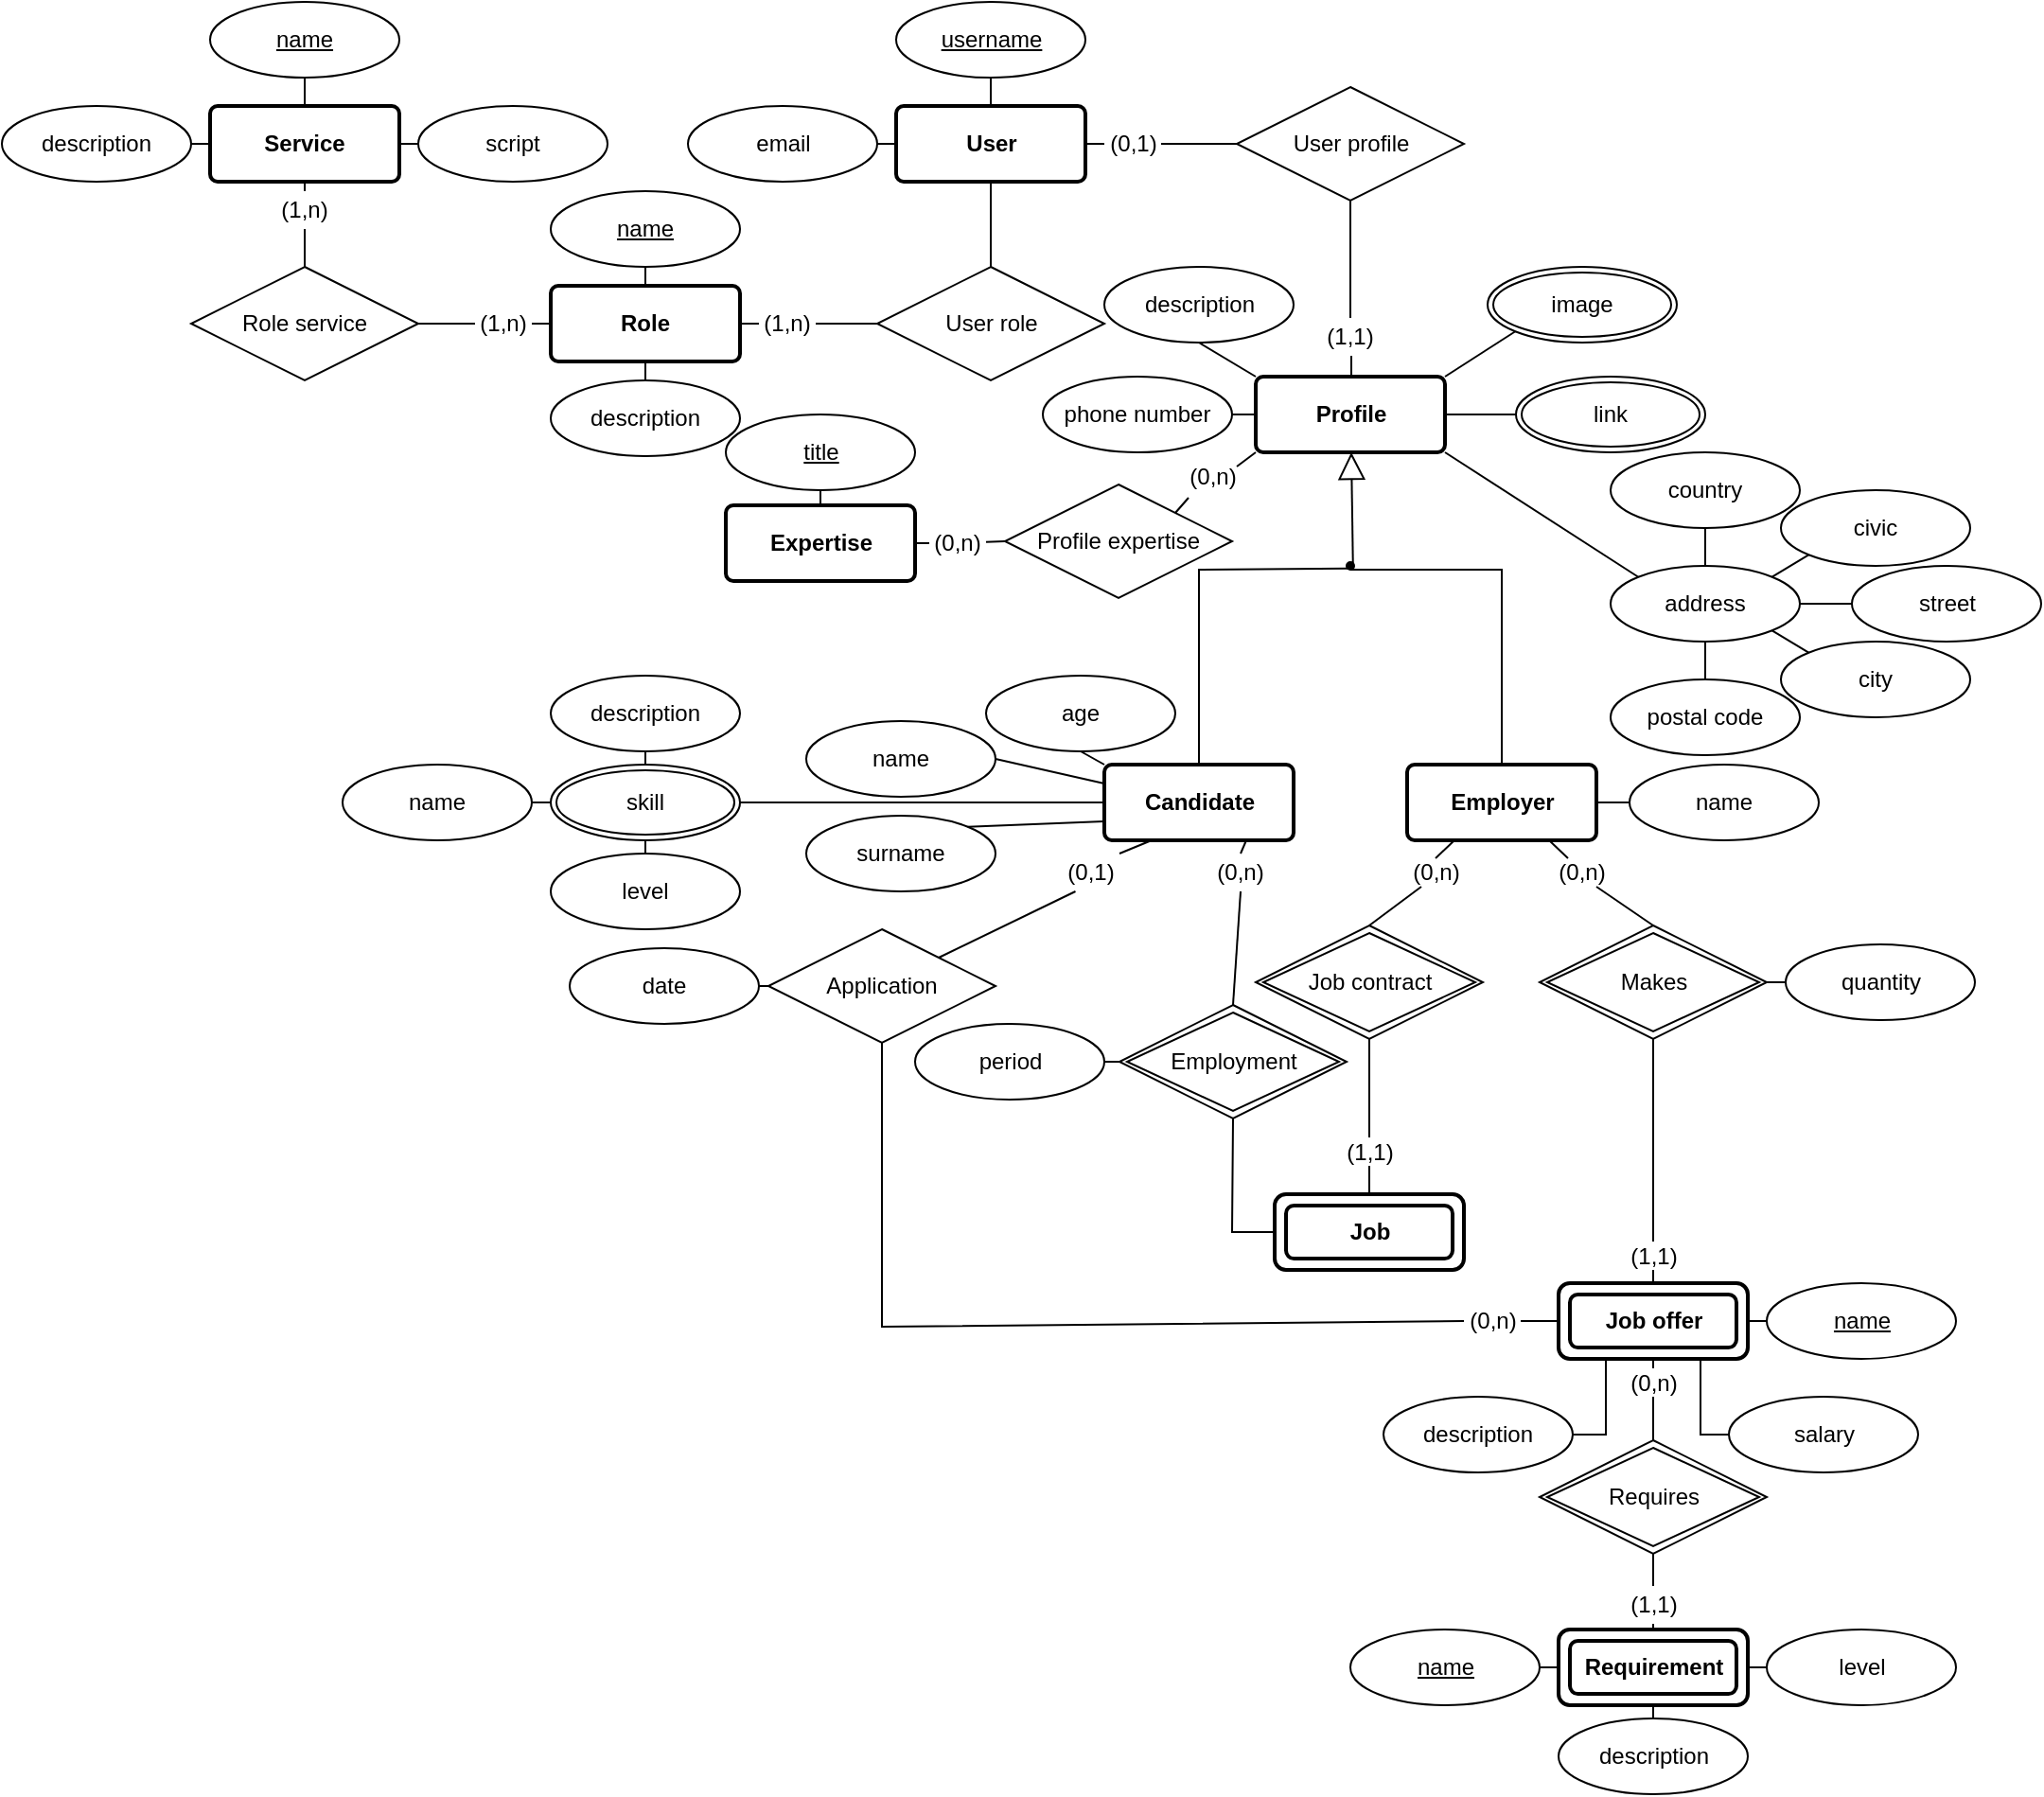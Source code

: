 <mxfile version="24.7.5">
  <diagram name="Page-1" id="YD4UdOr27y-NBHFN0ByS">
    <mxGraphModel dx="1221" dy="301" grid="1" gridSize="10" guides="1" tooltips="1" connect="1" arrows="1" fold="1" page="1" pageScale="1" pageWidth="850" pageHeight="1100" math="0" shadow="0">
      <root>
        <mxCell id="0" />
        <mxCell id="1" parent="0" />
        <mxCell id="elTZjFrcNAr7ZUx7Urip-50" value="&lt;b&gt;Candidate&lt;/b&gt;" style="rounded=1;arcSize=10;whiteSpace=wrap;html=1;align=center;strokeWidth=2;" parent="1" vertex="1">
          <mxGeometry x="222.5" y="443" width="100" height="40" as="geometry" />
        </mxCell>
        <mxCell id="elTZjFrcNAr7ZUx7Urip-51" value="&lt;b&gt;Employer&lt;/b&gt;" style="rounded=1;arcSize=10;whiteSpace=wrap;html=1;align=center;strokeWidth=2;" parent="1" vertex="1">
          <mxGeometry x="382.5" y="443" width="100" height="40" as="geometry" />
        </mxCell>
        <mxCell id="elTZjFrcNAr7ZUx7Urip-54" value="" style="verticalAlign=bottom;html=1;ellipse;fillColor=strokeColor;fontFamily=Helvetica;fontSize=11;fontColor=default;" parent="1" vertex="1">
          <mxGeometry x="350.5" y="336" width="4" height="4" as="geometry" />
        </mxCell>
        <mxCell id="elTZjFrcNAr7ZUx7Urip-55" value="" style="edgeStyle=elbowEdgeStyle;html=1;endSize=12;endArrow=block;endFill=0;elbow=horizontal;rounded=0;labelBackgroundColor=default;fontFamily=Helvetica;fontSize=11;fontColor=default;shape=connector;entryX=0.5;entryY=1;entryDx=0;entryDy=0;exitX=1;exitY=1;exitDx=0;exitDy=0;" parent="1" edge="1" source="elTZjFrcNAr7ZUx7Urip-54">
          <mxGeometry x="1" relative="1" as="geometry">
            <mxPoint x="352.5" y="278" as="targetPoint" />
            <mxPoint x="352.5" y="326" as="sourcePoint" />
          </mxGeometry>
        </mxCell>
        <mxCell id="elTZjFrcNAr7ZUx7Urip-56" value="" style="edgeStyle=elbowEdgeStyle;html=1;elbow=vertical;verticalAlign=bottom;endArrow=none;rounded=0;labelBackgroundColor=default;fontFamily=Helvetica;fontSize=11;fontColor=default;startSize=14;shape=connector;entryX=0.5;entryY=0;entryDx=0;entryDy=0;exitX=0.5;exitY=1;exitDx=0;exitDy=0;" parent="1" target="elTZjFrcNAr7ZUx7Urip-51" edge="1" source="elTZjFrcNAr7ZUx7Urip-54">
          <mxGeometry x="1" relative="1" as="geometry">
            <mxPoint x="422.5" y="353" as="targetPoint" />
            <Array as="points">
              <mxPoint x="430" y="340" />
            </Array>
            <mxPoint x="354.5" y="328" as="sourcePoint" />
          </mxGeometry>
        </mxCell>
        <mxCell id="elTZjFrcNAr7ZUx7Urip-57" value="" style="edgeStyle=elbowEdgeStyle;html=1;elbow=vertical;verticalAlign=bottom;endArrow=none;rounded=0;labelBackgroundColor=default;fontFamily=Helvetica;fontSize=11;fontColor=default;startSize=14;shape=connector;entryX=0.5;entryY=0;entryDx=0;entryDy=0;exitX=0;exitY=1;exitDx=0;exitDy=0;" parent="1" target="elTZjFrcNAr7ZUx7Urip-50" edge="1" source="elTZjFrcNAr7ZUx7Urip-54">
          <mxGeometry x="1" relative="1" as="geometry">
            <mxPoint x="282.5" y="353" as="targetPoint" />
            <Array as="points">
              <mxPoint x="273" y="340" />
            </Array>
            <mxPoint x="350.5" y="328" as="sourcePoint" />
          </mxGeometry>
        </mxCell>
        <mxCell id="elTZjFrcNAr7ZUx7Urip-62" value="" style="endArrow=none;html=1;rounded=0;entryX=0.75;entryY=1;entryDx=0;entryDy=0;exitX=0.5;exitY=0;exitDx=0;exitDy=0;" parent="1" source="CkRIOsrcOfZO_O2mwUMa-96" target="elTZjFrcNAr7ZUx7Urip-50" edge="1">
          <mxGeometry width="50" height="50" relative="1" as="geometry">
            <mxPoint x="90" y="677" as="sourcePoint" />
            <mxPoint x="200" y="717" as="targetPoint" />
          </mxGeometry>
        </mxCell>
        <mxCell id="elTZjFrcNAr7ZUx7Urip-63" value="" style="endArrow=none;html=1;rounded=0;entryX=0.5;entryY=1;entryDx=0;entryDy=0;exitX=0;exitY=0.5;exitDx=0;exitDy=0;" parent="1" source="elTZjFrcNAr7ZUx7Urip-80" target="elTZjFrcNAr7ZUx7Urip-82" edge="1">
          <mxGeometry width="50" height="50" relative="1" as="geometry">
            <mxPoint x="120" y="777" as="sourcePoint" />
            <mxPoint x="90" y="737" as="targetPoint" />
            <Array as="points">
              <mxPoint x="290" y="690" />
            </Array>
          </mxGeometry>
        </mxCell>
        <mxCell id="elTZjFrcNAr7ZUx7Urip-65" value="" style="endArrow=none;html=1;rounded=0;entryX=0.75;entryY=1;entryDx=0;entryDy=0;exitX=0.25;exitY=0;exitDx=0;exitDy=0;" parent="1" target="elTZjFrcNAr7ZUx7Urip-51" edge="1" source="CkRIOsrcOfZO_O2mwUMa-98">
          <mxGeometry width="50" height="50" relative="1" as="geometry">
            <mxPoint x="250" y="677" as="sourcePoint" />
            <mxPoint x="310" y="687" as="targetPoint" />
          </mxGeometry>
        </mxCell>
        <mxCell id="elTZjFrcNAr7ZUx7Urip-80" value="&lt;b&gt;Job&lt;/b&gt;" style="shape=ext;margin=3;double=1;whiteSpace=wrap;html=1;align=center;rounded=1;shadow=0;glass=0;strokeWidth=2;" parent="1" vertex="1">
          <mxGeometry x="312.5" y="670" width="100" height="40" as="geometry" />
        </mxCell>
        <mxCell id="elTZjFrcNAr7ZUx7Urip-82" value="Employment" style="shape=rhombus;double=1;perimeter=rhombusPerimeter;whiteSpace=wrap;html=1;align=center;" parent="1" vertex="1">
          <mxGeometry x="230.5" y="570" width="120" height="60" as="geometry" />
        </mxCell>
        <mxCell id="elTZjFrcNAr7ZUx7Urip-100" value="surname" style="ellipse;whiteSpace=wrap;html=1;align=center;" parent="1" vertex="1">
          <mxGeometry x="65" y="470" width="100" height="40" as="geometry" />
        </mxCell>
        <mxCell id="elTZjFrcNAr7ZUx7Urip-101" value="" style="endArrow=none;html=1;rounded=0;exitX=1;exitY=0;exitDx=0;exitDy=0;entryX=0;entryY=0.75;entryDx=0;entryDy=0;" parent="1" source="elTZjFrcNAr7ZUx7Urip-100" target="elTZjFrcNAr7ZUx7Urip-50" edge="1">
          <mxGeometry width="50" height="50" relative="1" as="geometry">
            <mxPoint x="170" y="600" as="sourcePoint" />
            <mxPoint x="220" y="550" as="targetPoint" />
          </mxGeometry>
        </mxCell>
        <mxCell id="elTZjFrcNAr7ZUx7Urip-102" value="age" style="ellipse;whiteSpace=wrap;html=1;align=center;" parent="1" vertex="1">
          <mxGeometry x="160" y="396" width="100" height="40" as="geometry" />
        </mxCell>
        <mxCell id="elTZjFrcNAr7ZUx7Urip-103" value="" style="endArrow=none;html=1;rounded=0;exitX=0.5;exitY=1;exitDx=0;exitDy=0;entryX=0;entryY=0;entryDx=0;entryDy=0;" parent="1" source="elTZjFrcNAr7ZUx7Urip-102" target="elTZjFrcNAr7ZUx7Urip-50" edge="1">
          <mxGeometry width="50" height="50" relative="1" as="geometry">
            <mxPoint x="160" y="680" as="sourcePoint" />
            <mxPoint x="210" y="630" as="targetPoint" />
            <Array as="points" />
          </mxGeometry>
        </mxCell>
        <mxCell id="elTZjFrcNAr7ZUx7Urip-107" value="link" style="ellipse;shape=doubleEllipse;margin=3;whiteSpace=wrap;html=1;align=center;" parent="1" vertex="1">
          <mxGeometry x="440" y="238" width="100" height="40" as="geometry" />
        </mxCell>
        <mxCell id="elTZjFrcNAr7ZUx7Urip-108" value="" style="endArrow=none;html=1;rounded=0;exitX=1;exitY=0.5;exitDx=0;exitDy=0;entryX=0;entryY=0.5;entryDx=0;entryDy=0;" parent="1" source="CkRIOsrcOfZO_O2mwUMa-38" target="elTZjFrcNAr7ZUx7Urip-107" edge="1">
          <mxGeometry width="50" height="50" relative="1" as="geometry">
            <mxPoint x="470" y="308" as="sourcePoint" />
            <mxPoint x="507.5" y="308" as="targetPoint" />
            <Array as="points" />
          </mxGeometry>
        </mxCell>
        <mxCell id="elTZjFrcNAr7ZUx7Urip-110" value="address" style="ellipse;whiteSpace=wrap;html=1;align=center;" parent="1" vertex="1">
          <mxGeometry x="490" y="338" width="100" height="40" as="geometry" />
        </mxCell>
        <mxCell id="elTZjFrcNAr7ZUx7Urip-112" value="city" style="ellipse;whiteSpace=wrap;html=1;align=center;" parent="1" vertex="1">
          <mxGeometry x="580" y="378" width="100" height="40" as="geometry" />
        </mxCell>
        <mxCell id="elTZjFrcNAr7ZUx7Urip-113" value="country" style="ellipse;whiteSpace=wrap;html=1;align=center;" parent="1" vertex="1">
          <mxGeometry x="490" y="278" width="100" height="40" as="geometry" />
        </mxCell>
        <mxCell id="elTZjFrcNAr7ZUx7Urip-114" value="postal code" style="ellipse;whiteSpace=wrap;html=1;align=center;" parent="1" vertex="1">
          <mxGeometry x="490" y="398" width="100" height="40" as="geometry" />
        </mxCell>
        <mxCell id="elTZjFrcNAr7ZUx7Urip-117" value="" style="endArrow=none;html=1;rounded=0;exitX=0.5;exitY=1;exitDx=0;exitDy=0;entryX=0.5;entryY=0;entryDx=0;entryDy=0;" parent="1" source="elTZjFrcNAr7ZUx7Urip-113" target="elTZjFrcNAr7ZUx7Urip-110" edge="1">
          <mxGeometry width="50" height="50" relative="1" as="geometry">
            <mxPoint x="645" y="513" as="sourcePoint" />
            <mxPoint x="695" y="463" as="targetPoint" />
          </mxGeometry>
        </mxCell>
        <mxCell id="elTZjFrcNAr7ZUx7Urip-118" value="" style="endArrow=none;html=1;rounded=0;exitX=0;exitY=0;exitDx=0;exitDy=0;entryX=1;entryY=1;entryDx=0;entryDy=0;" parent="1" source="elTZjFrcNAr7ZUx7Urip-112" target="elTZjFrcNAr7ZUx7Urip-110" edge="1">
          <mxGeometry width="50" height="50" relative="1" as="geometry">
            <mxPoint x="645" y="513" as="sourcePoint" />
            <mxPoint x="695" y="463" as="targetPoint" />
            <Array as="points" />
          </mxGeometry>
        </mxCell>
        <mxCell id="elTZjFrcNAr7ZUx7Urip-119" value="" style="endArrow=none;html=1;rounded=0;exitX=0.5;exitY=0;exitDx=0;exitDy=0;entryX=0.5;entryY=1;entryDx=0;entryDy=0;" parent="1" source="elTZjFrcNAr7ZUx7Urip-114" target="elTZjFrcNAr7ZUx7Urip-110" edge="1">
          <mxGeometry width="50" height="50" relative="1" as="geometry">
            <mxPoint x="645" y="513" as="sourcePoint" />
            <mxPoint x="695" y="463" as="targetPoint" />
            <Array as="points" />
          </mxGeometry>
        </mxCell>
        <mxCell id="elTZjFrcNAr7ZUx7Urip-120" value="image" style="ellipse;shape=doubleEllipse;margin=3;whiteSpace=wrap;html=1;align=center;" parent="1" vertex="1">
          <mxGeometry x="425" y="180" width="100" height="40" as="geometry" />
        </mxCell>
        <mxCell id="elTZjFrcNAr7ZUx7Urip-121" value="" style="endArrow=none;html=1;rounded=0;exitX=1;exitY=0;exitDx=0;exitDy=0;entryX=0;entryY=1;entryDx=0;entryDy=0;" parent="1" source="CkRIOsrcOfZO_O2mwUMa-38" target="elTZjFrcNAr7ZUx7Urip-120" edge="1">
          <mxGeometry width="50" height="50" relative="1" as="geometry">
            <mxPoint x="90" y="580" as="sourcePoint" />
            <mxPoint x="450" y="220" as="targetPoint" />
            <Array as="points" />
          </mxGeometry>
        </mxCell>
        <mxCell id="elTZjFrcNAr7ZUx7Urip-123" value="civic" style="ellipse;whiteSpace=wrap;html=1;align=center;" parent="1" vertex="1">
          <mxGeometry x="580" y="298" width="100" height="40" as="geometry" />
        </mxCell>
        <mxCell id="elTZjFrcNAr7ZUx7Urip-124" value="" style="endArrow=none;html=1;rounded=0;exitX=1;exitY=0;exitDx=0;exitDy=0;entryX=0;entryY=1;entryDx=0;entryDy=0;" parent="1" source="elTZjFrcNAr7ZUx7Urip-110" target="elTZjFrcNAr7ZUx7Urip-123" edge="1">
          <mxGeometry width="50" height="50" relative="1" as="geometry">
            <mxPoint x="675" y="503" as="sourcePoint" />
            <mxPoint x="725" y="453" as="targetPoint" />
            <Array as="points" />
          </mxGeometry>
        </mxCell>
        <mxCell id="elTZjFrcNAr7ZUx7Urip-125" value="street" style="ellipse;whiteSpace=wrap;html=1;align=center;" parent="1" vertex="1">
          <mxGeometry x="617.5" y="338" width="100" height="40" as="geometry" />
        </mxCell>
        <mxCell id="elTZjFrcNAr7ZUx7Urip-126" value="" style="endArrow=none;html=1;rounded=0;exitX=0;exitY=0.5;exitDx=0;exitDy=0;entryX=1;entryY=0.5;entryDx=0;entryDy=0;" parent="1" source="elTZjFrcNAr7ZUx7Urip-125" target="elTZjFrcNAr7ZUx7Urip-110" edge="1">
          <mxGeometry width="50" height="50" relative="1" as="geometry">
            <mxPoint x="675" y="503" as="sourcePoint" />
            <mxPoint x="725" y="453" as="targetPoint" />
            <Array as="points" />
          </mxGeometry>
        </mxCell>
        <mxCell id="RUPjmpTVuGnKyJf_UnIQ-4" value="skill" style="ellipse;shape=doubleEllipse;margin=3;whiteSpace=wrap;html=1;align=center;" parent="1" vertex="1">
          <mxGeometry x="-70" y="443" width="100" height="40" as="geometry" />
        </mxCell>
        <mxCell id="RUPjmpTVuGnKyJf_UnIQ-5" value="name" style="ellipse;whiteSpace=wrap;html=1;align=center;" parent="1" vertex="1">
          <mxGeometry x="-180" y="443" width="100" height="40" as="geometry" />
        </mxCell>
        <mxCell id="RUPjmpTVuGnKyJf_UnIQ-6" value="level" style="ellipse;whiteSpace=wrap;html=1;align=center;" parent="1" vertex="1">
          <mxGeometry x="-70" y="490" width="100" height="40" as="geometry" />
        </mxCell>
        <mxCell id="RUPjmpTVuGnKyJf_UnIQ-7" value="" style="endArrow=none;html=1;rounded=0;entryX=1;entryY=0.5;entryDx=0;entryDy=0;exitX=0;exitY=0.5;exitDx=0;exitDy=0;" parent="1" source="RUPjmpTVuGnKyJf_UnIQ-4" target="RUPjmpTVuGnKyJf_UnIQ-5" edge="1">
          <mxGeometry relative="1" as="geometry">
            <mxPoint x="-20" y="433" as="sourcePoint" />
            <mxPoint x="140" y="433" as="targetPoint" />
            <Array as="points" />
          </mxGeometry>
        </mxCell>
        <mxCell id="RUPjmpTVuGnKyJf_UnIQ-8" value="" style="endArrow=none;html=1;rounded=0;exitX=0.5;exitY=0;exitDx=0;exitDy=0;entryX=0.5;entryY=1;entryDx=0;entryDy=0;" parent="1" source="RUPjmpTVuGnKyJf_UnIQ-6" target="RUPjmpTVuGnKyJf_UnIQ-4" edge="1">
          <mxGeometry relative="1" as="geometry">
            <mxPoint x="-20" y="433" as="sourcePoint" />
            <mxPoint x="140" y="433" as="targetPoint" />
            <Array as="points" />
          </mxGeometry>
        </mxCell>
        <mxCell id="RUPjmpTVuGnKyJf_UnIQ-9" value="" style="endArrow=none;html=1;rounded=0;exitX=0.5;exitY=0;exitDx=0;exitDy=0;entryX=0.5;entryY=1;entryDx=0;entryDy=0;" parent="1" source="RUPjmpTVuGnKyJf_UnIQ-4" target="RUPjmpTVuGnKyJf_UnIQ-10" edge="1">
          <mxGeometry relative="1" as="geometry">
            <mxPoint x="60" y="573" as="sourcePoint" />
            <mxPoint x="220" y="573" as="targetPoint" />
          </mxGeometry>
        </mxCell>
        <mxCell id="RUPjmpTVuGnKyJf_UnIQ-10" value="description" style="ellipse;whiteSpace=wrap;html=1;align=center;" parent="1" vertex="1">
          <mxGeometry x="-70" y="396" width="100" height="40" as="geometry" />
        </mxCell>
        <mxCell id="RUPjmpTVuGnKyJf_UnIQ-11" value="" style="endArrow=none;html=1;rounded=0;entryX=0;entryY=0.5;entryDx=0;entryDy=0;exitX=1;exitY=0.5;exitDx=0;exitDy=0;" parent="1" source="RUPjmpTVuGnKyJf_UnIQ-4" target="elTZjFrcNAr7ZUx7Urip-50" edge="1">
          <mxGeometry width="50" height="50" relative="1" as="geometry">
            <mxPoint x="10" y="700" as="sourcePoint" />
            <mxPoint x="60" y="650" as="targetPoint" />
            <Array as="points" />
          </mxGeometry>
        </mxCell>
        <mxCell id="RUPjmpTVuGnKyJf_UnIQ-12" value="Application" style="shape=rhombus;perimeter=rhombusPerimeter;whiteSpace=wrap;html=1;align=center;" parent="1" vertex="1">
          <mxGeometry x="45" y="530" width="120" height="60" as="geometry" />
        </mxCell>
        <mxCell id="RUPjmpTVuGnKyJf_UnIQ-13" value="" style="endArrow=none;html=1;rounded=0;exitX=0.25;exitY=1;exitDx=0;exitDy=0;entryX=1;entryY=0;entryDx=0;entryDy=0;" parent="1" source="CkRIOsrcOfZO_O2mwUMa-94" target="RUPjmpTVuGnKyJf_UnIQ-12" edge="1">
          <mxGeometry width="50" height="50" relative="1" as="geometry">
            <mxPoint x="90" y="780" as="sourcePoint" />
            <mxPoint x="140" y="730" as="targetPoint" />
            <Array as="points" />
          </mxGeometry>
        </mxCell>
        <mxCell id="RUPjmpTVuGnKyJf_UnIQ-14" value="" style="endArrow=none;html=1;rounded=0;exitX=0.5;exitY=1;exitDx=0;exitDy=0;entryX=0;entryY=0.5;entryDx=0;entryDy=0;" parent="1" source="RUPjmpTVuGnKyJf_UnIQ-12" target="CkRIOsrcOfZO_O2mwUMa-87" edge="1">
          <mxGeometry width="50" height="50" relative="1" as="geometry">
            <mxPoint x="50" y="780" as="sourcePoint" />
            <mxPoint x="100" y="730" as="targetPoint" />
            <Array as="points">
              <mxPoint x="105" y="740" />
            </Array>
          </mxGeometry>
        </mxCell>
        <mxCell id="RUPjmpTVuGnKyJf_UnIQ-19" value="date" style="ellipse;whiteSpace=wrap;html=1;align=center;" parent="1" vertex="1">
          <mxGeometry x="-60" y="540" width="100" height="40" as="geometry" />
        </mxCell>
        <mxCell id="RUPjmpTVuGnKyJf_UnIQ-20" value="" style="endArrow=none;html=1;rounded=0;entryX=1;entryY=0.5;entryDx=0;entryDy=0;exitX=0;exitY=0.5;exitDx=0;exitDy=0;" parent="1" source="RUPjmpTVuGnKyJf_UnIQ-12" target="RUPjmpTVuGnKyJf_UnIQ-19" edge="1">
          <mxGeometry width="50" height="50" relative="1" as="geometry">
            <mxPoint x="230" y="613" as="sourcePoint" />
            <mxPoint x="280" y="563" as="targetPoint" />
          </mxGeometry>
        </mxCell>
        <mxCell id="RUPjmpTVuGnKyJf_UnIQ-21" value="period" style="ellipse;whiteSpace=wrap;html=1;align=center;" parent="1" vertex="1">
          <mxGeometry x="122.5" y="580" width="100" height="40" as="geometry" />
        </mxCell>
        <mxCell id="RUPjmpTVuGnKyJf_UnIQ-23" value="" style="endArrow=none;html=1;rounded=0;entryX=1;entryY=0.5;entryDx=0;entryDy=0;exitX=0;exitY=0.5;exitDx=0;exitDy=0;" parent="1" source="elTZjFrcNAr7ZUx7Urip-82" target="RUPjmpTVuGnKyJf_UnIQ-21" edge="1">
          <mxGeometry width="50" height="50" relative="1" as="geometry">
            <mxPoint x="110" y="800" as="sourcePoint" />
            <mxPoint x="160" y="750" as="targetPoint" />
            <Array as="points" />
          </mxGeometry>
        </mxCell>
        <mxCell id="CkRIOsrcOfZO_O2mwUMa-1" value="&lt;b&gt;User&lt;/b&gt;" style="rounded=1;arcSize=10;whiteSpace=wrap;html=1;align=center;strokeWidth=2;" vertex="1" parent="1">
          <mxGeometry x="112.5" y="95" width="100" height="40" as="geometry" />
        </mxCell>
        <mxCell id="CkRIOsrcOfZO_O2mwUMa-2" value="username" style="ellipse;whiteSpace=wrap;html=1;align=center;fontStyle=4;strokeWidth=1;" vertex="1" parent="1">
          <mxGeometry x="112.5" y="40" width="100" height="40" as="geometry" />
        </mxCell>
        <mxCell id="CkRIOsrcOfZO_O2mwUMa-3" value="email" style="ellipse;whiteSpace=wrap;html=1;align=center;" vertex="1" parent="1">
          <mxGeometry x="2.5" y="95" width="100" height="40" as="geometry" />
        </mxCell>
        <mxCell id="CkRIOsrcOfZO_O2mwUMa-4" value="&lt;b&gt;Service&lt;/b&gt;" style="rounded=1;arcSize=10;whiteSpace=wrap;html=1;align=center;strokeWidth=2;" vertex="1" parent="1">
          <mxGeometry x="-250" y="95" width="100" height="40" as="geometry" />
        </mxCell>
        <mxCell id="CkRIOsrcOfZO_O2mwUMa-5" value="name" style="ellipse;whiteSpace=wrap;html=1;align=center;fontStyle=4;strokeWidth=1;" vertex="1" parent="1">
          <mxGeometry x="-250" y="40" width="100" height="40" as="geometry" />
        </mxCell>
        <mxCell id="CkRIOsrcOfZO_O2mwUMa-6" value="description" style="ellipse;whiteSpace=wrap;html=1;align=center;" vertex="1" parent="1">
          <mxGeometry x="-360" y="95" width="100" height="40" as="geometry" />
        </mxCell>
        <mxCell id="CkRIOsrcOfZO_O2mwUMa-7" value="script" style="ellipse;whiteSpace=wrap;html=1;align=center;" vertex="1" parent="1">
          <mxGeometry x="-140" y="95" width="100" height="40" as="geometry" />
        </mxCell>
        <mxCell id="CkRIOsrcOfZO_O2mwUMa-8" value="&lt;b&gt;Role&lt;/b&gt;" style="rounded=1;arcSize=10;whiteSpace=wrap;html=1;align=center;strokeWidth=2;" vertex="1" parent="1">
          <mxGeometry x="-70" y="190" width="100" height="40" as="geometry" />
        </mxCell>
        <mxCell id="CkRIOsrcOfZO_O2mwUMa-9" value="name" style="ellipse;whiteSpace=wrap;html=1;align=center;fontStyle=4;strokeWidth=1;" vertex="1" parent="1">
          <mxGeometry x="-70" y="140" width="100" height="40" as="geometry" />
        </mxCell>
        <mxCell id="CkRIOsrcOfZO_O2mwUMa-10" value="description" style="ellipse;whiteSpace=wrap;html=1;align=center;" vertex="1" parent="1">
          <mxGeometry x="-70" y="240" width="100" height="40" as="geometry" />
        </mxCell>
        <mxCell id="CkRIOsrcOfZO_O2mwUMa-11" value="" style="endArrow=none;html=1;rounded=0;exitX=0.5;exitY=1;exitDx=0;exitDy=0;entryX=0.5;entryY=0;entryDx=0;entryDy=0;" edge="1" parent="1" source="CkRIOsrcOfZO_O2mwUMa-2" target="CkRIOsrcOfZO_O2mwUMa-1">
          <mxGeometry width="50" height="50" relative="1" as="geometry">
            <mxPoint x="330" y="320" as="sourcePoint" />
            <mxPoint x="380" y="270" as="targetPoint" />
          </mxGeometry>
        </mxCell>
        <mxCell id="CkRIOsrcOfZO_O2mwUMa-12" value="" style="endArrow=none;html=1;rounded=0;exitX=1;exitY=0.5;exitDx=0;exitDy=0;entryX=0;entryY=0.5;entryDx=0;entryDy=0;" edge="1" parent="1" source="CkRIOsrcOfZO_O2mwUMa-3" target="CkRIOsrcOfZO_O2mwUMa-1">
          <mxGeometry width="50" height="50" relative="1" as="geometry">
            <mxPoint x="330" y="320" as="sourcePoint" />
            <mxPoint x="380" y="270" as="targetPoint" />
          </mxGeometry>
        </mxCell>
        <mxCell id="CkRIOsrcOfZO_O2mwUMa-13" value="" style="endArrow=none;html=1;rounded=0;exitX=1;exitY=0.5;exitDx=0;exitDy=0;entryX=0;entryY=0.5;entryDx=0;entryDy=0;" edge="1" parent="1" source="CkRIOsrcOfZO_O2mwUMa-6" target="CkRIOsrcOfZO_O2mwUMa-4">
          <mxGeometry width="50" height="50" relative="1" as="geometry">
            <mxPoint x="-90" y="230" as="sourcePoint" />
            <mxPoint x="-40" y="180" as="targetPoint" />
          </mxGeometry>
        </mxCell>
        <mxCell id="CkRIOsrcOfZO_O2mwUMa-14" value="" style="endArrow=none;html=1;rounded=0;exitX=0.5;exitY=1;exitDx=0;exitDy=0;entryX=0.5;entryY=0;entryDx=0;entryDy=0;" edge="1" parent="1" source="CkRIOsrcOfZO_O2mwUMa-5" target="CkRIOsrcOfZO_O2mwUMa-4">
          <mxGeometry width="50" height="50" relative="1" as="geometry">
            <mxPoint x="-90" y="230" as="sourcePoint" />
            <mxPoint x="-40" y="180" as="targetPoint" />
          </mxGeometry>
        </mxCell>
        <mxCell id="CkRIOsrcOfZO_O2mwUMa-15" value="" style="endArrow=none;html=1;rounded=0;exitX=1;exitY=0.5;exitDx=0;exitDy=0;entryX=0;entryY=0.5;entryDx=0;entryDy=0;" edge="1" parent="1" source="CkRIOsrcOfZO_O2mwUMa-4" target="CkRIOsrcOfZO_O2mwUMa-7">
          <mxGeometry width="50" height="50" relative="1" as="geometry">
            <mxPoint x="-90" y="230" as="sourcePoint" />
            <mxPoint x="-40" y="180" as="targetPoint" />
          </mxGeometry>
        </mxCell>
        <mxCell id="CkRIOsrcOfZO_O2mwUMa-16" value="" style="endArrow=none;html=1;rounded=0;exitX=0.5;exitY=1;exitDx=0;exitDy=0;entryX=0.5;entryY=0;entryDx=0;entryDy=0;" edge="1" parent="1" source="CkRIOsrcOfZO_O2mwUMa-9" target="CkRIOsrcOfZO_O2mwUMa-8">
          <mxGeometry width="50" height="50" relative="1" as="geometry">
            <mxPoint x="-40" y="280" as="sourcePoint" />
            <mxPoint x="10" y="230" as="targetPoint" />
          </mxGeometry>
        </mxCell>
        <mxCell id="CkRIOsrcOfZO_O2mwUMa-17" value="" style="endArrow=none;html=1;rounded=0;exitX=0;exitY=0.5;exitDx=0;exitDy=0;entryX=1;entryY=0.5;entryDx=0;entryDy=0;" edge="1" parent="1" source="CkRIOsrcOfZO_O2mwUMa-30" target="CkRIOsrcOfZO_O2mwUMa-8">
          <mxGeometry width="50" height="50" relative="1" as="geometry">
            <mxPoint x="370" y="350" as="sourcePoint" />
            <mxPoint x="500" y="300" as="targetPoint" />
            <Array as="points" />
          </mxGeometry>
        </mxCell>
        <mxCell id="CkRIOsrcOfZO_O2mwUMa-18" value="" style="endArrow=none;html=1;rounded=0;entryX=0;entryY=0.5;entryDx=0;entryDy=0;exitX=1;exitY=0.5;exitDx=0;exitDy=0;" edge="1" parent="1" source="CkRIOsrcOfZO_O2mwUMa-28" target="CkRIOsrcOfZO_O2mwUMa-8">
          <mxGeometry width="50" height="50" relative="1" as="geometry">
            <mxPoint x="177" y="130" as="sourcePoint" />
            <mxPoint x="297" y="160" as="targetPoint" />
          </mxGeometry>
        </mxCell>
        <mxCell id="CkRIOsrcOfZO_O2mwUMa-19" value="User role" style="shape=rhombus;perimeter=rhombusPerimeter;whiteSpace=wrap;html=1;align=center;" vertex="1" parent="1">
          <mxGeometry x="102.5" y="180" width="120" height="60" as="geometry" />
        </mxCell>
        <mxCell id="CkRIOsrcOfZO_O2mwUMa-20" value="" style="endArrow=none;html=1;rounded=0;exitX=0.5;exitY=1;exitDx=0;exitDy=0;entryX=0.5;entryY=0;entryDx=0;entryDy=0;" edge="1" parent="1" source="CkRIOsrcOfZO_O2mwUMa-1" target="CkRIOsrcOfZO_O2mwUMa-19">
          <mxGeometry width="50" height="50" relative="1" as="geometry">
            <mxPoint x="450" y="260" as="sourcePoint" />
            <mxPoint x="520" y="245" as="targetPoint" />
            <Array as="points" />
          </mxGeometry>
        </mxCell>
        <mxCell id="CkRIOsrcOfZO_O2mwUMa-21" value="Role service" style="shape=rhombus;perimeter=rhombusPerimeter;whiteSpace=wrap;html=1;align=center;" vertex="1" parent="1">
          <mxGeometry x="-260" y="180" width="120" height="60" as="geometry" />
        </mxCell>
        <mxCell id="CkRIOsrcOfZO_O2mwUMa-22" value="" style="endArrow=none;html=1;rounded=0;exitX=0.5;exitY=1;exitDx=0;exitDy=0;entryX=0.5;entryY=0;entryDx=0;entryDy=0;" edge="1" parent="1" source="CkRIOsrcOfZO_O2mwUMa-26" target="CkRIOsrcOfZO_O2mwUMa-21">
          <mxGeometry width="50" height="50" relative="1" as="geometry">
            <mxPoint x="70" y="205" as="sourcePoint" />
            <mxPoint x="-200" y="180" as="targetPoint" />
          </mxGeometry>
        </mxCell>
        <mxCell id="CkRIOsrcOfZO_O2mwUMa-23" value="" style="endArrow=none;html=1;rounded=0;exitX=0.5;exitY=1;exitDx=0;exitDy=0;entryX=0.5;entryY=0;entryDx=0;entryDy=0;" edge="1" parent="1" source="CkRIOsrcOfZO_O2mwUMa-8" target="CkRIOsrcOfZO_O2mwUMa-10">
          <mxGeometry width="50" height="50" relative="1" as="geometry">
            <mxPoint x="-260" y="270" as="sourcePoint" />
            <mxPoint x="-210" y="220" as="targetPoint" />
          </mxGeometry>
        </mxCell>
        <mxCell id="CkRIOsrcOfZO_O2mwUMa-24" value="" style="endArrow=none;html=1;rounded=0;entryX=1;entryY=0.5;entryDx=0;entryDy=0;exitX=0;exitY=0.5;exitDx=0;exitDy=0;" edge="1" parent="1" source="CkRIOsrcOfZO_O2mwUMa-31" target="CkRIOsrcOfZO_O2mwUMa-1">
          <mxGeometry width="50" height="50" relative="1" as="geometry">
            <mxPoint x="220" y="460" as="sourcePoint" />
            <mxPoint x="270" y="410" as="targetPoint" />
          </mxGeometry>
        </mxCell>
        <mxCell id="CkRIOsrcOfZO_O2mwUMa-25" value="" style="endArrow=none;html=1;rounded=0;exitX=0.5;exitY=1;exitDx=0;exitDy=0;entryX=0.5;entryY=0;entryDx=0;entryDy=0;" edge="1" parent="1" source="CkRIOsrcOfZO_O2mwUMa-4" target="CkRIOsrcOfZO_O2mwUMa-26">
          <mxGeometry width="50" height="50" relative="1" as="geometry">
            <mxPoint x="-200" y="135" as="sourcePoint" />
            <mxPoint x="-200" y="180" as="targetPoint" />
          </mxGeometry>
        </mxCell>
        <mxCell id="CkRIOsrcOfZO_O2mwUMa-26" value="(1,n)" style="text;html=1;align=center;verticalAlign=middle;whiteSpace=wrap;rounded=0;" vertex="1" parent="1">
          <mxGeometry x="-215" y="140" width="30" height="20" as="geometry" />
        </mxCell>
        <mxCell id="CkRIOsrcOfZO_O2mwUMa-27" value="" style="endArrow=none;html=1;rounded=0;entryX=0;entryY=0.5;entryDx=0;entryDy=0;exitX=1;exitY=0.5;exitDx=0;exitDy=0;" edge="1" parent="1" source="CkRIOsrcOfZO_O2mwUMa-21" target="CkRIOsrcOfZO_O2mwUMa-28">
          <mxGeometry width="50" height="50" relative="1" as="geometry">
            <mxPoint x="-140" y="210" as="sourcePoint" />
            <mxPoint x="-27" y="210" as="targetPoint" />
          </mxGeometry>
        </mxCell>
        <mxCell id="CkRIOsrcOfZO_O2mwUMa-28" value="(1,n)" style="text;html=1;align=center;verticalAlign=middle;whiteSpace=wrap;rounded=0;" vertex="1" parent="1">
          <mxGeometry x="-110" y="200" width="30" height="20" as="geometry" />
        </mxCell>
        <mxCell id="CkRIOsrcOfZO_O2mwUMa-29" value="" style="endArrow=none;html=1;rounded=0;exitX=0;exitY=0.5;exitDx=0;exitDy=0;entryX=1;entryY=0.5;entryDx=0;entryDy=0;" edge="1" parent="1" source="CkRIOsrcOfZO_O2mwUMa-19" target="CkRIOsrcOfZO_O2mwUMa-30">
          <mxGeometry width="50" height="50" relative="1" as="geometry">
            <mxPoint x="103" y="210" as="sourcePoint" />
            <mxPoint x="30" y="210" as="targetPoint" />
            <Array as="points" />
          </mxGeometry>
        </mxCell>
        <mxCell id="CkRIOsrcOfZO_O2mwUMa-30" value="(1,n)" style="text;html=1;align=center;verticalAlign=middle;whiteSpace=wrap;rounded=0;" vertex="1" parent="1">
          <mxGeometry x="40" y="200" width="30" height="20" as="geometry" />
        </mxCell>
        <mxCell id="CkRIOsrcOfZO_O2mwUMa-31" value="(0,1)" style="text;html=1;align=center;verticalAlign=middle;whiteSpace=wrap;rounded=0;" vertex="1" parent="1">
          <mxGeometry x="222.5" y="105" width="30" height="20" as="geometry" />
        </mxCell>
        <mxCell id="CkRIOsrcOfZO_O2mwUMa-32" value="User profile" style="shape=rhombus;perimeter=rhombusPerimeter;whiteSpace=wrap;html=1;align=center;" vertex="1" parent="1">
          <mxGeometry x="292.5" y="85" width="120" height="60" as="geometry" />
        </mxCell>
        <mxCell id="CkRIOsrcOfZO_O2mwUMa-33" value="" style="endArrow=none;html=1;rounded=0;entryX=1;entryY=0.5;entryDx=0;entryDy=0;exitX=0;exitY=0.5;exitDx=0;exitDy=0;" edge="1" parent="1">
          <mxGeometry width="50" height="50" relative="1" as="geometry">
            <mxPoint x="222.5" y="115" as="sourcePoint" />
            <mxPoint x="213" y="115" as="targetPoint" />
          </mxGeometry>
        </mxCell>
        <mxCell id="CkRIOsrcOfZO_O2mwUMa-34" value="" style="endArrow=none;html=1;rounded=0;entryX=0.5;entryY=1;entryDx=0;entryDy=0;exitX=0.5;exitY=0;exitDx=0;exitDy=0;" edge="1" parent="1" source="CkRIOsrcOfZO_O2mwUMa-37" target="CkRIOsrcOfZO_O2mwUMa-32">
          <mxGeometry width="50" height="50" relative="1" as="geometry">
            <mxPoint x="220" y="460" as="sourcePoint" />
            <mxPoint x="270" y="410" as="targetPoint" />
          </mxGeometry>
        </mxCell>
        <mxCell id="CkRIOsrcOfZO_O2mwUMa-35" value="" style="endArrow=none;html=1;rounded=0;entryX=1;entryY=0.5;entryDx=0;entryDy=0;exitX=0;exitY=0.5;exitDx=0;exitDy=0;" edge="1" parent="1" source="CkRIOsrcOfZO_O2mwUMa-32">
          <mxGeometry width="50" height="50" relative="1" as="geometry">
            <mxPoint x="293" y="115" as="sourcePoint" />
            <mxPoint x="252.5" y="115" as="targetPoint" />
          </mxGeometry>
        </mxCell>
        <mxCell id="CkRIOsrcOfZO_O2mwUMa-37" value="(1,1)" style="text;html=1;align=center;verticalAlign=middle;whiteSpace=wrap;rounded=0;" vertex="1" parent="1">
          <mxGeometry x="337" y="207" width="31" height="20" as="geometry" />
        </mxCell>
        <mxCell id="CkRIOsrcOfZO_O2mwUMa-38" value="&lt;b&gt;Profile&lt;/b&gt;" style="rounded=1;arcSize=10;whiteSpace=wrap;html=1;align=center;strokeWidth=2;" vertex="1" parent="1">
          <mxGeometry x="302.5" y="238" width="100" height="40" as="geometry" />
        </mxCell>
        <mxCell id="CkRIOsrcOfZO_O2mwUMa-39" value="" style="endArrow=none;html=1;rounded=0;entryX=0;entryY=0;entryDx=0;entryDy=0;exitX=0.5;exitY=1;exitDx=0;exitDy=0;" edge="1" parent="1" target="CkRIOsrcOfZO_O2mwUMa-38" source="CkRIOsrcOfZO_O2mwUMa-43">
          <mxGeometry width="50" height="50" relative="1" as="geometry">
            <mxPoint x="290" y="240" as="sourcePoint" />
            <mxPoint x="260" y="464" as="targetPoint" />
          </mxGeometry>
        </mxCell>
        <mxCell id="CkRIOsrcOfZO_O2mwUMa-41" value="" style="endArrow=none;html=1;rounded=0;entryX=0;entryY=0.5;entryDx=0;entryDy=0;exitX=1;exitY=0.5;exitDx=0;exitDy=0;" edge="1" parent="1" target="CkRIOsrcOfZO_O2mwUMa-38" source="CkRIOsrcOfZO_O2mwUMa-44">
          <mxGeometry width="50" height="50" relative="1" as="geometry">
            <mxPoint x="290" y="283" as="sourcePoint" />
            <mxPoint x="320" y="240" as="targetPoint" />
          </mxGeometry>
        </mxCell>
        <mxCell id="CkRIOsrcOfZO_O2mwUMa-43" value="description" style="ellipse;whiteSpace=wrap;html=1;align=center;" vertex="1" parent="1">
          <mxGeometry x="222.5" y="180" width="100" height="40" as="geometry" />
        </mxCell>
        <mxCell id="CkRIOsrcOfZO_O2mwUMa-44" value="phone number" style="ellipse;whiteSpace=wrap;html=1;align=center;" vertex="1" parent="1">
          <mxGeometry x="190" y="238" width="100" height="40" as="geometry" />
        </mxCell>
        <mxCell id="CkRIOsrcOfZO_O2mwUMa-46" value="" style="endArrow=none;html=1;rounded=0;entryX=1;entryY=1;entryDx=0;entryDy=0;exitX=0;exitY=0;exitDx=0;exitDy=0;" edge="1" parent="1" source="elTZjFrcNAr7ZUx7Urip-110" target="CkRIOsrcOfZO_O2mwUMa-38">
          <mxGeometry width="50" height="50" relative="1" as="geometry">
            <mxPoint x="430.5" y="348" as="sourcePoint" />
            <mxPoint x="470" y="328" as="targetPoint" />
            <Array as="points" />
          </mxGeometry>
        </mxCell>
        <mxCell id="CkRIOsrcOfZO_O2mwUMa-47" value="" style="endArrow=none;html=1;rounded=0;entryX=0.5;entryY=1;entryDx=0;entryDy=0;exitX=0.5;exitY=0;exitDx=0;exitDy=0;" edge="1" parent="1">
          <mxGeometry width="50" height="50" relative="1" as="geometry">
            <mxPoint x="353" y="238" as="sourcePoint" />
            <mxPoint x="353" y="227" as="targetPoint" />
          </mxGeometry>
        </mxCell>
        <mxCell id="CkRIOsrcOfZO_O2mwUMa-49" value="name" style="ellipse;whiteSpace=wrap;html=1;align=center;" vertex="1" parent="1">
          <mxGeometry x="65" y="420" width="100" height="40" as="geometry" />
        </mxCell>
        <mxCell id="CkRIOsrcOfZO_O2mwUMa-52" value="" style="endArrow=none;html=1;rounded=0;exitX=1;exitY=0.5;exitDx=0;exitDy=0;entryX=0;entryY=0.25;entryDx=0;entryDy=0;" edge="1" parent="1" source="CkRIOsrcOfZO_O2mwUMa-49" target="elTZjFrcNAr7ZUx7Urip-50">
          <mxGeometry width="50" height="50" relative="1" as="geometry">
            <mxPoint x="248" y="440" as="sourcePoint" />
            <mxPoint x="258" y="453" as="targetPoint" />
            <Array as="points" />
          </mxGeometry>
        </mxCell>
        <mxCell id="CkRIOsrcOfZO_O2mwUMa-55" value="name" style="ellipse;whiteSpace=wrap;html=1;align=center;" vertex="1" parent="1">
          <mxGeometry x="500" y="443" width="100" height="40" as="geometry" />
        </mxCell>
        <mxCell id="CkRIOsrcOfZO_O2mwUMa-56" value="" style="endArrow=none;html=1;rounded=0;exitX=0;exitY=0.5;exitDx=0;exitDy=0;entryX=1;entryY=0.5;entryDx=0;entryDy=0;" edge="1" parent="1" source="CkRIOsrcOfZO_O2mwUMa-55" target="elTZjFrcNAr7ZUx7Urip-51">
          <mxGeometry width="50" height="50" relative="1" as="geometry">
            <mxPoint x="550" y="408" as="sourcePoint" />
            <mxPoint x="550" y="388" as="targetPoint" />
            <Array as="points" />
          </mxGeometry>
        </mxCell>
        <mxCell id="CkRIOsrcOfZO_O2mwUMa-60" value="quantity" style="ellipse;whiteSpace=wrap;html=1;align=center;" vertex="1" parent="1">
          <mxGeometry x="582.5" y="538" width="100" height="40" as="geometry" />
        </mxCell>
        <mxCell id="CkRIOsrcOfZO_O2mwUMa-61" value="" style="endArrow=none;html=1;rounded=0;entryX=1;entryY=0.5;entryDx=0;entryDy=0;exitX=0;exitY=0.5;exitDx=0;exitDy=0;" edge="1" parent="1" source="CkRIOsrcOfZO_O2mwUMa-60" target="CkRIOsrcOfZO_O2mwUMa-62">
          <mxGeometry width="50" height="50" relative="1" as="geometry">
            <mxPoint x="412.5" y="670" as="sourcePoint" />
            <mxPoint x="282.5" y="670" as="targetPoint" />
          </mxGeometry>
        </mxCell>
        <mxCell id="CkRIOsrcOfZO_O2mwUMa-62" value="Makes" style="shape=rhombus;double=1;perimeter=rhombusPerimeter;whiteSpace=wrap;html=1;align=center;" vertex="1" parent="1">
          <mxGeometry x="452.5" y="528" width="120" height="60" as="geometry" />
        </mxCell>
        <mxCell id="CkRIOsrcOfZO_O2mwUMa-64" value="" style="endArrow=none;html=1;rounded=0;entryX=0.5;entryY=0;entryDx=0;entryDy=0;exitX=0.5;exitY=1;exitDx=0;exitDy=0;" edge="1" parent="1" target="CkRIOsrcOfZO_O2mwUMa-81" source="CkRIOsrcOfZO_O2mwUMa-104">
          <mxGeometry width="50" height="50" relative="1" as="geometry">
            <mxPoint x="514.5" y="708" as="sourcePoint" />
            <mxPoint x="382" y="535" as="targetPoint" />
            <Array as="points" />
          </mxGeometry>
        </mxCell>
        <mxCell id="CkRIOsrcOfZO_O2mwUMa-65" value="description" style="ellipse;whiteSpace=wrap;html=1;align=center;" vertex="1" parent="1">
          <mxGeometry x="370" y="777" width="100" height="40" as="geometry" />
        </mxCell>
        <mxCell id="CkRIOsrcOfZO_O2mwUMa-66" value="salary" style="ellipse;whiteSpace=wrap;html=1;align=center;" vertex="1" parent="1">
          <mxGeometry x="552.5" y="777" width="100" height="40" as="geometry" />
        </mxCell>
        <mxCell id="CkRIOsrcOfZO_O2mwUMa-67" value="" style="endArrow=none;html=1;rounded=0;exitX=1;exitY=0.5;exitDx=0;exitDy=0;entryX=0.25;entryY=1;entryDx=0;entryDy=0;" edge="1" parent="1" source="CkRIOsrcOfZO_O2mwUMa-65" target="CkRIOsrcOfZO_O2mwUMa-81">
          <mxGeometry width="50" height="50" relative="1" as="geometry">
            <mxPoint x="390" y="707" as="sourcePoint" />
            <mxPoint x="305" y="727" as="targetPoint" />
            <Array as="points">
              <mxPoint x="487.5" y="797" />
            </Array>
          </mxGeometry>
        </mxCell>
        <mxCell id="CkRIOsrcOfZO_O2mwUMa-68" value="" style="endArrow=none;html=1;rounded=0;exitX=0;exitY=0.5;exitDx=0;exitDy=0;entryX=0.75;entryY=1;entryDx=0;entryDy=0;" edge="1" parent="1" source="CkRIOsrcOfZO_O2mwUMa-66" target="CkRIOsrcOfZO_O2mwUMa-81">
          <mxGeometry width="50" height="50" relative="1" as="geometry">
            <mxPoint x="390" y="707" as="sourcePoint" />
            <mxPoint x="355" y="727" as="targetPoint" />
            <Array as="points">
              <mxPoint x="537.5" y="797" />
            </Array>
          </mxGeometry>
        </mxCell>
        <mxCell id="CkRIOsrcOfZO_O2mwUMa-69" value="&lt;u&gt;name&lt;/u&gt;" style="ellipse;whiteSpace=wrap;html=1;align=center;" vertex="1" parent="1">
          <mxGeometry x="572.5" y="717" width="100" height="40" as="geometry" />
        </mxCell>
        <mxCell id="CkRIOsrcOfZO_O2mwUMa-70" value="" style="endArrow=none;html=1;rounded=0;exitX=0;exitY=0.5;exitDx=0;exitDy=0;entryX=1;entryY=0.5;entryDx=0;entryDy=0;" edge="1" parent="1" source="CkRIOsrcOfZO_O2mwUMa-69" target="CkRIOsrcOfZO_O2mwUMa-81">
          <mxGeometry width="50" height="50" relative="1" as="geometry">
            <mxPoint x="240" y="747" as="sourcePoint" />
            <mxPoint x="280" y="727" as="targetPoint" />
            <Array as="points" />
          </mxGeometry>
        </mxCell>
        <mxCell id="CkRIOsrcOfZO_O2mwUMa-71" value="&lt;u&gt;name&lt;/u&gt;" style="ellipse;whiteSpace=wrap;html=1;align=center;" vertex="1" parent="1">
          <mxGeometry x="352.5" y="900" width="100" height="40" as="geometry" />
        </mxCell>
        <mxCell id="CkRIOsrcOfZO_O2mwUMa-72" value="level" style="ellipse;whiteSpace=wrap;html=1;align=center;" vertex="1" parent="1">
          <mxGeometry x="572.5" y="900" width="100" height="40" as="geometry" />
        </mxCell>
        <mxCell id="CkRIOsrcOfZO_O2mwUMa-73" value="" style="endArrow=none;html=1;rounded=0;entryX=1;entryY=0.5;entryDx=0;entryDy=0;exitX=0;exitY=0.5;exitDx=0;exitDy=0;" edge="1" parent="1" source="CkRIOsrcOfZO_O2mwUMa-77" target="CkRIOsrcOfZO_O2mwUMa-71">
          <mxGeometry relative="1" as="geometry">
            <mxPoint x="462.5" y="910" as="sourcePoint" />
            <mxPoint x="672.5" y="880" as="targetPoint" />
            <Array as="points" />
          </mxGeometry>
        </mxCell>
        <mxCell id="CkRIOsrcOfZO_O2mwUMa-74" value="" style="endArrow=none;html=1;rounded=0;exitX=0;exitY=0.5;exitDx=0;exitDy=0;entryX=1;entryY=0.5;entryDx=0;entryDy=0;" edge="1" parent="1" source="CkRIOsrcOfZO_O2mwUMa-72" target="CkRIOsrcOfZO_O2mwUMa-77">
          <mxGeometry relative="1" as="geometry">
            <mxPoint x="512.5" y="880" as="sourcePoint" />
            <mxPoint x="562.5" y="910" as="targetPoint" />
            <Array as="points" />
          </mxGeometry>
        </mxCell>
        <mxCell id="CkRIOsrcOfZO_O2mwUMa-75" value="" style="endArrow=none;html=1;rounded=0;exitX=0.5;exitY=1;exitDx=0;exitDy=0;entryX=0.5;entryY=0;entryDx=0;entryDy=0;" edge="1" parent="1" target="CkRIOsrcOfZO_O2mwUMa-76">
          <mxGeometry relative="1" as="geometry">
            <mxPoint x="512.5" y="930" as="sourcePoint" />
            <mxPoint x="752.5" y="1020" as="targetPoint" />
          </mxGeometry>
        </mxCell>
        <mxCell id="CkRIOsrcOfZO_O2mwUMa-76" value="description" style="ellipse;whiteSpace=wrap;html=1;align=center;" vertex="1" parent="1">
          <mxGeometry x="462.5" y="947" width="100" height="40" as="geometry" />
        </mxCell>
        <mxCell id="CkRIOsrcOfZO_O2mwUMa-77" value="&lt;b&gt;Requirement&lt;/b&gt;" style="shape=ext;margin=3;double=1;whiteSpace=wrap;html=1;align=center;rounded=1;shadow=0;glass=0;strokeWidth=2;" vertex="1" parent="1">
          <mxGeometry x="462.5" y="900" width="100" height="40" as="geometry" />
        </mxCell>
        <mxCell id="CkRIOsrcOfZO_O2mwUMa-78" value="Requires" style="shape=rhombus;double=1;perimeter=rhombusPerimeter;whiteSpace=wrap;html=1;align=center;" vertex="1" parent="1">
          <mxGeometry x="452.5" y="800" width="120" height="60" as="geometry" />
        </mxCell>
        <mxCell id="CkRIOsrcOfZO_O2mwUMa-79" value="" style="endArrow=none;html=1;rounded=0;entryX=0.5;entryY=1;entryDx=0;entryDy=0;exitX=0.5;exitY=0;exitDx=0;exitDy=0;" edge="1" parent="1" source="CkRIOsrcOfZO_O2mwUMa-83" target="CkRIOsrcOfZO_O2mwUMa-81">
          <mxGeometry width="50" height="50" relative="1" as="geometry">
            <mxPoint x="300" y="860" as="sourcePoint" />
            <mxPoint x="350" y="810" as="targetPoint" />
          </mxGeometry>
        </mxCell>
        <mxCell id="CkRIOsrcOfZO_O2mwUMa-80" value="" style="endArrow=none;html=1;rounded=0;exitX=0.5;exitY=0;exitDx=0;exitDy=0;entryX=0.5;entryY=1;entryDx=0;entryDy=0;" edge="1" parent="1" source="CkRIOsrcOfZO_O2mwUMa-85" target="CkRIOsrcOfZO_O2mwUMa-78">
          <mxGeometry width="50" height="50" relative="1" as="geometry">
            <mxPoint x="475" y="860" as="sourcePoint" />
            <mxPoint x="525" y="810" as="targetPoint" />
          </mxGeometry>
        </mxCell>
        <mxCell id="CkRIOsrcOfZO_O2mwUMa-81" value="&lt;b&gt;Job offer&lt;/b&gt;" style="shape=ext;margin=3;double=1;whiteSpace=wrap;html=1;align=center;rounded=1;shadow=0;glass=0;strokeWidth=2;" vertex="1" parent="1">
          <mxGeometry x="462.5" y="717" width="100" height="40" as="geometry" />
        </mxCell>
        <mxCell id="CkRIOsrcOfZO_O2mwUMa-82" value="" style="endArrow=none;html=1;rounded=0;entryX=0.5;entryY=1;entryDx=0;entryDy=0;exitX=0.5;exitY=0;exitDx=0;exitDy=0;" edge="1" parent="1" source="CkRIOsrcOfZO_O2mwUMa-78" target="CkRIOsrcOfZO_O2mwUMa-83">
          <mxGeometry width="50" height="50" relative="1" as="geometry">
            <mxPoint x="505" y="800" as="sourcePoint" />
            <mxPoint x="505" y="762" as="targetPoint" />
          </mxGeometry>
        </mxCell>
        <mxCell id="CkRIOsrcOfZO_O2mwUMa-83" value="(0,n)" style="text;html=1;align=center;verticalAlign=middle;whiteSpace=wrap;rounded=0;" vertex="1" parent="1">
          <mxGeometry x="497.5" y="762" width="30" height="15" as="geometry" />
        </mxCell>
        <mxCell id="CkRIOsrcOfZO_O2mwUMa-84" value="" style="endArrow=none;html=1;rounded=0;exitX=0.5;exitY=0;exitDx=0;exitDy=0;entryX=0.5;entryY=1;entryDx=0;entryDy=0;" edge="1" parent="1" source="CkRIOsrcOfZO_O2mwUMa-77" target="CkRIOsrcOfZO_O2mwUMa-85">
          <mxGeometry width="50" height="50" relative="1" as="geometry">
            <mxPoint x="512.5" y="890" as="sourcePoint" />
            <mxPoint x="512.5" y="860" as="targetPoint" />
          </mxGeometry>
        </mxCell>
        <mxCell id="CkRIOsrcOfZO_O2mwUMa-85" value="(1,1)" style="text;html=1;align=center;verticalAlign=middle;whiteSpace=wrap;rounded=0;" vertex="1" parent="1">
          <mxGeometry x="502.5" y="877" width="20" height="20" as="geometry" />
        </mxCell>
        <mxCell id="CkRIOsrcOfZO_O2mwUMa-86" value="" style="endArrow=none;html=1;rounded=0;entryX=1;entryY=0.5;entryDx=0;entryDy=0;exitX=0;exitY=0.5;exitDx=0;exitDy=0;" edge="1" parent="1" source="CkRIOsrcOfZO_O2mwUMa-81" target="CkRIOsrcOfZO_O2mwUMa-87">
          <mxGeometry width="50" height="50" relative="1" as="geometry">
            <mxPoint x="462.5" y="737" as="sourcePoint" />
            <mxPoint x="25.5" y="572" as="targetPoint" />
            <Array as="points" />
          </mxGeometry>
        </mxCell>
        <mxCell id="CkRIOsrcOfZO_O2mwUMa-87" value="(0,n)" style="text;html=1;align=center;verticalAlign=middle;whiteSpace=wrap;rounded=0;" vertex="1" parent="1">
          <mxGeometry x="412.5" y="727" width="30" height="20" as="geometry" />
        </mxCell>
        <mxCell id="CkRIOsrcOfZO_O2mwUMa-88" value="Job contract" style="shape=rhombus;double=1;perimeter=rhombusPerimeter;whiteSpace=wrap;html=1;align=center;" vertex="1" parent="1">
          <mxGeometry x="302.5" y="528" width="120" height="60" as="geometry" />
        </mxCell>
        <mxCell id="CkRIOsrcOfZO_O2mwUMa-89" value="" style="endArrow=none;html=1;rounded=0;entryX=0.25;entryY=1;entryDx=0;entryDy=0;exitX=0.5;exitY=0;exitDx=0;exitDy=0;" edge="1" parent="1" source="CkRIOsrcOfZO_O2mwUMa-100" target="elTZjFrcNAr7ZUx7Urip-51">
          <mxGeometry width="50" height="50" relative="1" as="geometry">
            <mxPoint x="523" y="538" as="sourcePoint" />
            <mxPoint x="468" y="493" as="targetPoint" />
          </mxGeometry>
        </mxCell>
        <mxCell id="CkRIOsrcOfZO_O2mwUMa-90" value="" style="endArrow=none;html=1;rounded=0;entryX=0.5;entryY=1;entryDx=0;entryDy=0;exitX=0.5;exitY=0;exitDx=0;exitDy=0;" edge="1" parent="1" source="CkRIOsrcOfZO_O2mwUMa-102" target="CkRIOsrcOfZO_O2mwUMa-88">
          <mxGeometry width="50" height="50" relative="1" as="geometry">
            <mxPoint x="323" y="680" as="sourcePoint" />
            <mxPoint x="308" y="640" as="targetPoint" />
            <Array as="points" />
          </mxGeometry>
        </mxCell>
        <mxCell id="CkRIOsrcOfZO_O2mwUMa-95" value="" style="endArrow=none;html=1;rounded=0;exitX=0.25;exitY=1;exitDx=0;exitDy=0;entryX=1;entryY=0;entryDx=0;entryDy=0;" edge="1" parent="1" source="elTZjFrcNAr7ZUx7Urip-50" target="CkRIOsrcOfZO_O2mwUMa-94">
          <mxGeometry width="50" height="50" relative="1" as="geometry">
            <mxPoint x="248" y="483" as="sourcePoint" />
            <mxPoint x="135" y="545" as="targetPoint" />
            <Array as="points" />
          </mxGeometry>
        </mxCell>
        <mxCell id="CkRIOsrcOfZO_O2mwUMa-94" value="(0,1)" style="text;html=1;align=center;verticalAlign=middle;whiteSpace=wrap;rounded=0;" vertex="1" parent="1">
          <mxGeometry x="199.5" y="490" width="31" height="20" as="geometry" />
        </mxCell>
        <mxCell id="CkRIOsrcOfZO_O2mwUMa-97" value="" style="endArrow=none;html=1;rounded=0;entryX=0.5;entryY=1;entryDx=0;entryDy=0;exitX=0.5;exitY=0;exitDx=0;exitDy=0;" edge="1" parent="1" source="elTZjFrcNAr7ZUx7Urip-82" target="CkRIOsrcOfZO_O2mwUMa-96">
          <mxGeometry width="50" height="50" relative="1" as="geometry">
            <mxPoint x="291" y="570" as="sourcePoint" />
            <mxPoint x="298" y="483" as="targetPoint" />
          </mxGeometry>
        </mxCell>
        <mxCell id="CkRIOsrcOfZO_O2mwUMa-96" value="(0,n)" style="text;html=1;align=center;verticalAlign=middle;whiteSpace=wrap;rounded=0;" vertex="1" parent="1">
          <mxGeometry x="279" y="490" width="31" height="20" as="geometry" />
        </mxCell>
        <mxCell id="CkRIOsrcOfZO_O2mwUMa-99" value="" style="endArrow=none;html=1;rounded=0;entryX=0.75;entryY=1;entryDx=0;entryDy=0;exitX=0.5;exitY=0;exitDx=0;exitDy=0;" edge="1" parent="1" source="CkRIOsrcOfZO_O2mwUMa-62" target="CkRIOsrcOfZO_O2mwUMa-98">
          <mxGeometry width="50" height="50" relative="1" as="geometry">
            <mxPoint x="513" y="528" as="sourcePoint" />
            <mxPoint x="458" y="483" as="targetPoint" />
          </mxGeometry>
        </mxCell>
        <mxCell id="CkRIOsrcOfZO_O2mwUMa-98" value="(0,n)" style="text;html=1;align=center;verticalAlign=middle;whiteSpace=wrap;rounded=0;" vertex="1" parent="1">
          <mxGeometry x="460" y="492.5" width="30" height="15" as="geometry" />
        </mxCell>
        <mxCell id="CkRIOsrcOfZO_O2mwUMa-101" value="" style="endArrow=none;html=1;rounded=0;entryX=0.25;entryY=1;entryDx=0;entryDy=0;exitX=0.5;exitY=0;exitDx=0;exitDy=0;" edge="1" parent="1" source="CkRIOsrcOfZO_O2mwUMa-88" target="CkRIOsrcOfZO_O2mwUMa-100">
          <mxGeometry width="50" height="50" relative="1" as="geometry">
            <mxPoint x="363" y="528" as="sourcePoint" />
            <mxPoint x="408" y="483" as="targetPoint" />
          </mxGeometry>
        </mxCell>
        <mxCell id="CkRIOsrcOfZO_O2mwUMa-100" value="(0,n)" style="text;html=1;align=center;verticalAlign=middle;whiteSpace=wrap;rounded=0;" vertex="1" parent="1">
          <mxGeometry x="382.5" y="492.5" width="30" height="15" as="geometry" />
        </mxCell>
        <mxCell id="CkRIOsrcOfZO_O2mwUMa-103" value="" style="endArrow=none;html=1;rounded=0;entryX=0.5;entryY=1;entryDx=0;entryDy=0;exitX=0.5;exitY=0;exitDx=0;exitDy=0;" edge="1" parent="1" source="elTZjFrcNAr7ZUx7Urip-80" target="CkRIOsrcOfZO_O2mwUMa-102">
          <mxGeometry width="50" height="50" relative="1" as="geometry">
            <mxPoint x="363" y="670" as="sourcePoint" />
            <mxPoint x="363" y="588" as="targetPoint" />
            <Array as="points" />
          </mxGeometry>
        </mxCell>
        <mxCell id="CkRIOsrcOfZO_O2mwUMa-102" value="(1,1)" style="text;html=1;align=center;verticalAlign=middle;whiteSpace=wrap;rounded=0;" vertex="1" parent="1">
          <mxGeometry x="347.5" y="640" width="30" height="15" as="geometry" />
        </mxCell>
        <mxCell id="CkRIOsrcOfZO_O2mwUMa-105" value="" style="endArrow=none;html=1;rounded=0;entryX=0.5;entryY=0;entryDx=0;entryDy=0;exitX=0.5;exitY=1;exitDx=0;exitDy=0;" edge="1" parent="1" source="CkRIOsrcOfZO_O2mwUMa-62" target="CkRIOsrcOfZO_O2mwUMa-104">
          <mxGeometry width="50" height="50" relative="1" as="geometry">
            <mxPoint x="513" y="588" as="sourcePoint" />
            <mxPoint x="513" y="717" as="targetPoint" />
            <Array as="points" />
          </mxGeometry>
        </mxCell>
        <mxCell id="CkRIOsrcOfZO_O2mwUMa-104" value="(1,1)" style="text;html=1;align=center;verticalAlign=middle;whiteSpace=wrap;rounded=0;" vertex="1" parent="1">
          <mxGeometry x="497.5" y="695" width="30" height="15" as="geometry" />
        </mxCell>
        <mxCell id="CkRIOsrcOfZO_O2mwUMa-106" value="Profile expertise" style="shape=rhombus;perimeter=rhombusPerimeter;whiteSpace=wrap;html=1;align=center;" vertex="1" parent="1">
          <mxGeometry x="170" y="295" width="120" height="60" as="geometry" />
        </mxCell>
        <mxCell id="CkRIOsrcOfZO_O2mwUMa-107" value="" style="endArrow=none;html=1;rounded=0;entryX=0;entryY=0.5;entryDx=0;entryDy=0;" edge="1" parent="1" source="CkRIOsrcOfZO_O2mwUMa-113" target="CkRIOsrcOfZO_O2mwUMa-106">
          <mxGeometry width="50" height="50" relative="1" as="geometry">
            <mxPoint x="65" y="387" as="sourcePoint" />
            <mxPoint x="-115" y="353" as="targetPoint" />
          </mxGeometry>
        </mxCell>
        <mxCell id="CkRIOsrcOfZO_O2mwUMa-108" value="&lt;b&gt;Expertise&lt;/b&gt;" style="rounded=1;arcSize=10;whiteSpace=wrap;html=1;align=center;strokeWidth=2;" vertex="1" parent="1">
          <mxGeometry x="22.5" y="306" width="100" height="40" as="geometry" />
        </mxCell>
        <mxCell id="CkRIOsrcOfZO_O2mwUMa-109" value="title" style="ellipse;whiteSpace=wrap;html=1;align=center;fontStyle=4;strokeWidth=1;" vertex="1" parent="1">
          <mxGeometry x="22.5" y="258" width="100" height="40" as="geometry" />
        </mxCell>
        <mxCell id="CkRIOsrcOfZO_O2mwUMa-110" value="" style="endArrow=none;html=1;rounded=0;exitX=0.5;exitY=0;exitDx=0;exitDy=0;entryX=0.5;entryY=1;entryDx=0;entryDy=0;" edge="1" parent="1" source="CkRIOsrcOfZO_O2mwUMa-108" target="CkRIOsrcOfZO_O2mwUMa-109">
          <mxGeometry width="50" height="50" relative="1" as="geometry">
            <mxPoint x="-175" y="400" as="sourcePoint" />
            <mxPoint x="-125" y="350" as="targetPoint" />
          </mxGeometry>
        </mxCell>
        <mxCell id="CkRIOsrcOfZO_O2mwUMa-111" value="" style="endArrow=none;html=1;rounded=0;exitX=1;exitY=0.25;exitDx=0;exitDy=0;entryX=0;entryY=1;entryDx=0;entryDy=0;" edge="1" parent="1" source="CkRIOsrcOfZO_O2mwUMa-115" target="CkRIOsrcOfZO_O2mwUMa-38">
          <mxGeometry width="50" height="50" relative="1" as="geometry">
            <mxPoint x="244" y="357" as="sourcePoint" />
            <mxPoint x="328" y="278" as="targetPoint" />
            <Array as="points" />
          </mxGeometry>
        </mxCell>
        <mxCell id="CkRIOsrcOfZO_O2mwUMa-112" value="" style="endArrow=none;html=1;rounded=0;entryX=0;entryY=0.5;entryDx=0;entryDy=0;exitX=1;exitY=0.5;exitDx=0;exitDy=0;" edge="1" parent="1" source="CkRIOsrcOfZO_O2mwUMa-108" target="CkRIOsrcOfZO_O2mwUMa-113">
          <mxGeometry width="50" height="50" relative="1" as="geometry">
            <mxPoint x="65" y="387" as="sourcePoint" />
            <mxPoint x="184" y="387" as="targetPoint" />
          </mxGeometry>
        </mxCell>
        <mxCell id="CkRIOsrcOfZO_O2mwUMa-113" value="(0,n)" style="text;html=1;align=center;verticalAlign=middle;whiteSpace=wrap;rounded=0;" vertex="1" parent="1">
          <mxGeometry x="130" y="316" width="30" height="20" as="geometry" />
        </mxCell>
        <mxCell id="CkRIOsrcOfZO_O2mwUMa-114" value="" style="endArrow=none;html=1;rounded=0;exitX=1;exitY=0;exitDx=0;exitDy=0;entryX=0;entryY=1;entryDx=0;entryDy=0;" edge="1" parent="1" source="CkRIOsrcOfZO_O2mwUMa-106" target="CkRIOsrcOfZO_O2mwUMa-115">
          <mxGeometry width="50" height="50" relative="1" as="geometry">
            <mxPoint x="275" y="372" as="sourcePoint" />
            <mxPoint x="328" y="278" as="targetPoint" />
            <Array as="points" />
          </mxGeometry>
        </mxCell>
        <mxCell id="CkRIOsrcOfZO_O2mwUMa-115" value="(0,n)" style="text;html=1;align=center;verticalAlign=middle;whiteSpace=wrap;rounded=0;" vertex="1" parent="1">
          <mxGeometry x="267" y="280" width="25.5" height="22" as="geometry" />
        </mxCell>
      </root>
    </mxGraphModel>
  </diagram>
</mxfile>
